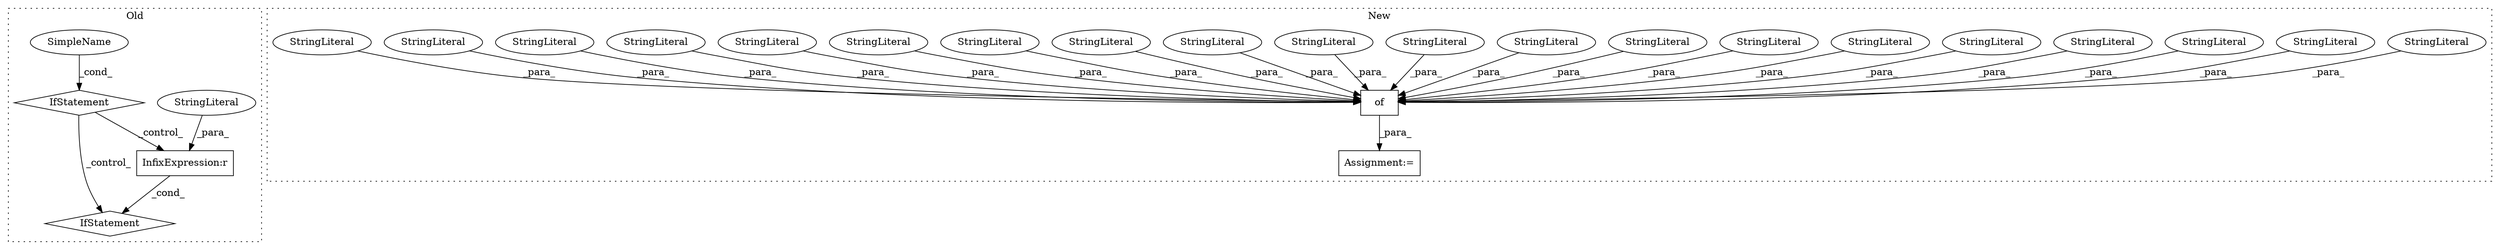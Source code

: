 digraph G {
subgraph cluster0 {
1 [label="IfStatement" a="25" s="19022,19053" l="4,2" shape="diamond"];
16 [label="InfixExpression:r" a="27" s="19030" l="4" shape="box"];
17 [label="StringLiteral" a="45" s="19034" l="19" shape="ellipse"];
26 [label="SimpleName" a="42" s="" l="" shape="ellipse"];
27 [label="IfStatement" a="25" s="18900,18928" l="4,2" shape="diamond"];
label = "Old";
style="dotted";
}
subgraph cluster1 {
2 [label="of" a="32" s="18312,18859" l="3,1" shape="box"];
3 [label="Assignment:=" a="7" s="18307" l="1" shape="box"];
4 [label="StringLiteral" a="45" s="18714" l="35" shape="ellipse"];
5 [label="StringLiteral" a="45" s="18425" l="21" shape="ellipse"];
6 [label="StringLiteral" a="45" s="18750" l="18" shape="ellipse"];
7 [label="StringLiteral" a="45" s="18769" l="35" shape="ellipse"];
8 [label="StringLiteral" a="45" s="18447" l="35" shape="ellipse"];
9 [label="StringLiteral" a="45" s="18805" l="18" shape="ellipse"];
10 [label="StringLiteral" a="45" s="18499" l="35" shape="ellipse"];
11 [label="StringLiteral" a="45" s="18483" l="15" shape="ellipse"];
12 [label="StringLiteral" a="45" s="18372" l="16" shape="ellipse"];
13 [label="StringLiteral" a="45" s="18824" l="35" shape="ellipse"];
14 [label="StringLiteral" a="45" s="18336" l="35" shape="ellipse"];
15 [label="StringLiteral" a="45" s="18600" l="35" shape="ellipse"];
18 [label="StringLiteral" a="45" s="18656" l="35" shape="ellipse"];
19 [label="StringLiteral" a="45" s="18315" l="20" shape="ellipse"];
20 [label="StringLiteral" a="45" s="18636" l="19" shape="ellipse"];
21 [label="StringLiteral" a="45" s="18389" l="35" shape="ellipse"];
22 [label="StringLiteral" a="45" s="18547" l="35" shape="ellipse"];
23 [label="StringLiteral" a="45" s="18692" l="21" shape="ellipse"];
24 [label="StringLiteral" a="45" s="18583" l="16" shape="ellipse"];
25 [label="StringLiteral" a="45" s="18535" l="11" shape="ellipse"];
label = "New";
style="dotted";
}
2 -> 3 [label="_para_"];
4 -> 2 [label="_para_"];
5 -> 2 [label="_para_"];
6 -> 2 [label="_para_"];
7 -> 2 [label="_para_"];
8 -> 2 [label="_para_"];
9 -> 2 [label="_para_"];
10 -> 2 [label="_para_"];
11 -> 2 [label="_para_"];
12 -> 2 [label="_para_"];
13 -> 2 [label="_para_"];
14 -> 2 [label="_para_"];
15 -> 2 [label="_para_"];
16 -> 1 [label="_cond_"];
17 -> 16 [label="_para_"];
18 -> 2 [label="_para_"];
19 -> 2 [label="_para_"];
20 -> 2 [label="_para_"];
21 -> 2 [label="_para_"];
22 -> 2 [label="_para_"];
23 -> 2 [label="_para_"];
24 -> 2 [label="_para_"];
25 -> 2 [label="_para_"];
26 -> 27 [label="_cond_"];
27 -> 1 [label="_control_"];
27 -> 16 [label="_control_"];
}